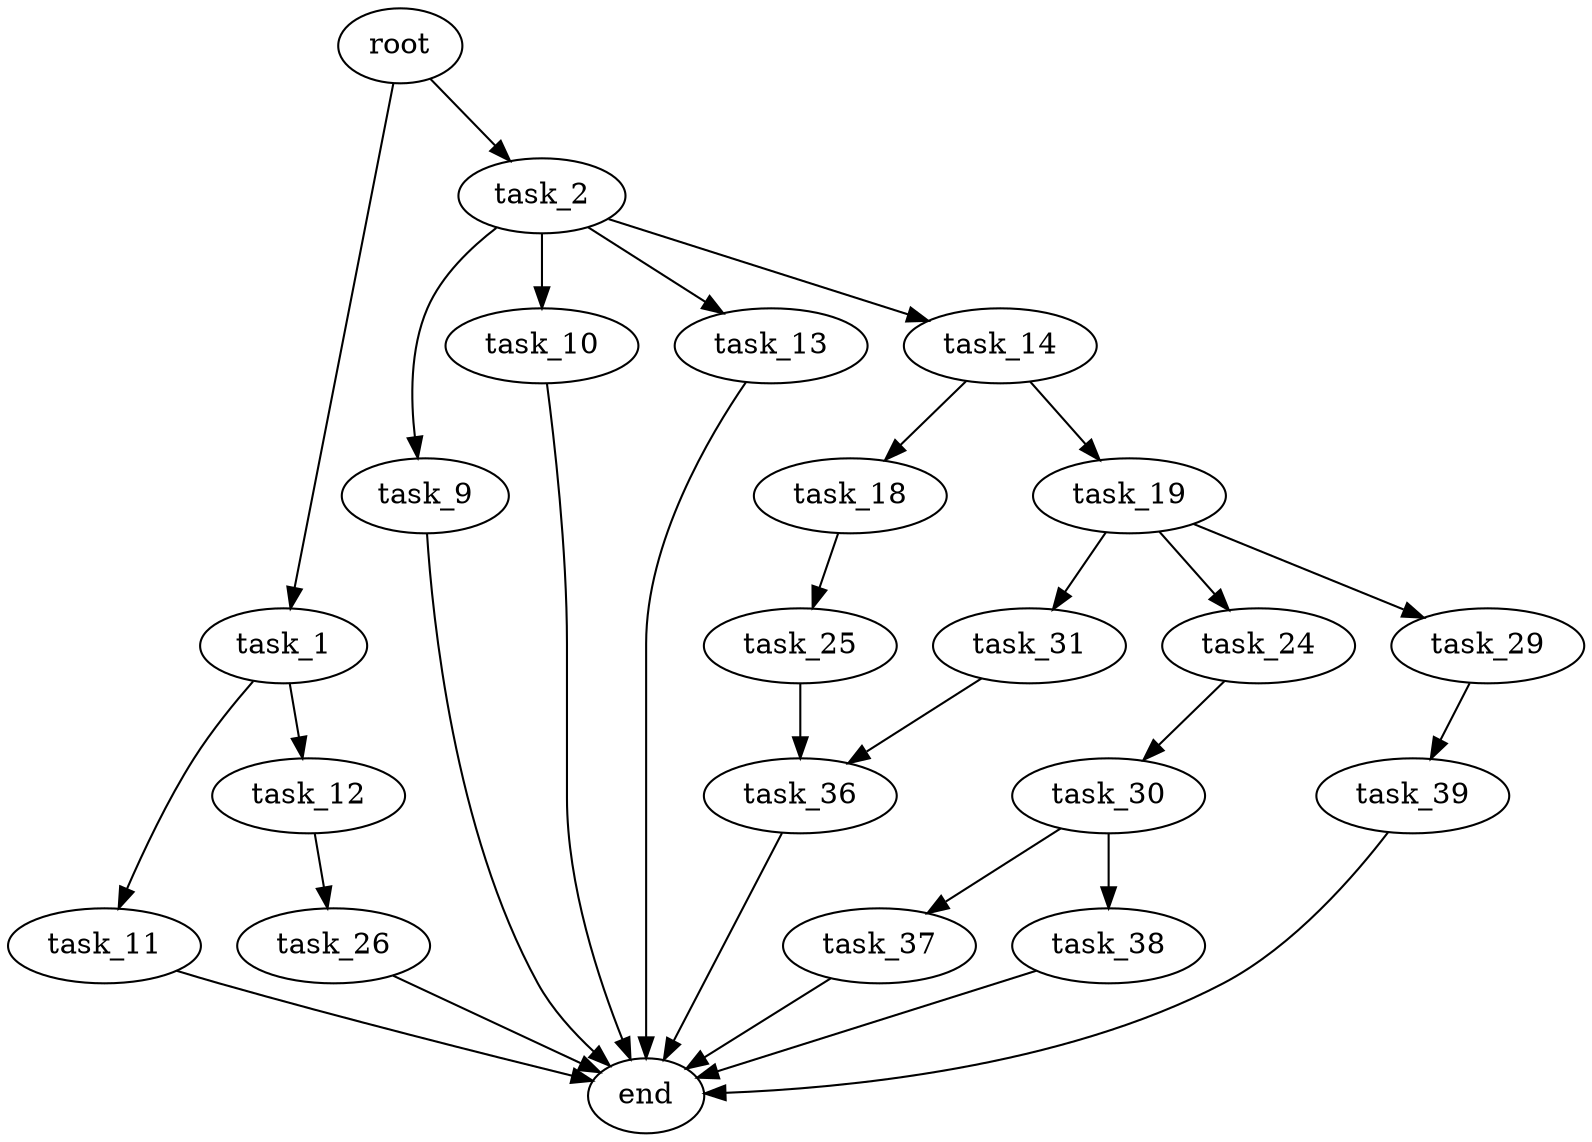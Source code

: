 digraph G {
  root [size="0.000000"];
  task_1 [size="17996685519.000000"];
  task_2 [size="782757789696.000000"];
  task_11 [size="549755813888.000000"];
  task_12 [size="162240198816.000000"];
  task_9 [size="218245755865.000000"];
  task_10 [size="134217728000.000000"];
  task_13 [size="8589934592.000000"];
  task_14 [size="1073741824000.000000"];
  end [size="0.000000"];
  task_26 [size="7979183495.000000"];
  task_18 [size="10943586291.000000"];
  task_19 [size="971709907488.000000"];
  task_25 [size="810892787536.000000"];
  task_24 [size="3928999979.000000"];
  task_29 [size="8589934592.000000"];
  task_31 [size="68719476736.000000"];
  task_30 [size="549755813888.000000"];
  task_36 [size="9940614681.000000"];
  task_39 [size="8589934592.000000"];
  task_37 [size="529166563764.000000"];
  task_38 [size="11329765873.000000"];

  root -> task_1 [size="1.000000"];
  root -> task_2 [size="1.000000"];
  task_1 -> task_11 [size="301989888.000000"];
  task_1 -> task_12 [size="301989888.000000"];
  task_2 -> task_9 [size="679477248.000000"];
  task_2 -> task_10 [size="679477248.000000"];
  task_2 -> task_13 [size="679477248.000000"];
  task_2 -> task_14 [size="679477248.000000"];
  task_11 -> end [size="1.000000"];
  task_12 -> task_26 [size="134217728.000000"];
  task_9 -> end [size="1.000000"];
  task_10 -> end [size="1.000000"];
  task_13 -> end [size="1.000000"];
  task_14 -> task_18 [size="838860800.000000"];
  task_14 -> task_19 [size="838860800.000000"];
  task_26 -> end [size="1.000000"];
  task_18 -> task_25 [size="301989888.000000"];
  task_19 -> task_24 [size="838860800.000000"];
  task_19 -> task_29 [size="838860800.000000"];
  task_19 -> task_31 [size="838860800.000000"];
  task_25 -> task_36 [size="536870912.000000"];
  task_24 -> task_30 [size="301989888.000000"];
  task_29 -> task_39 [size="33554432.000000"];
  task_31 -> task_36 [size="134217728.000000"];
  task_30 -> task_37 [size="536870912.000000"];
  task_30 -> task_38 [size="536870912.000000"];
  task_36 -> end [size="1.000000"];
  task_39 -> end [size="1.000000"];
  task_37 -> end [size="1.000000"];
  task_38 -> end [size="1.000000"];
}
